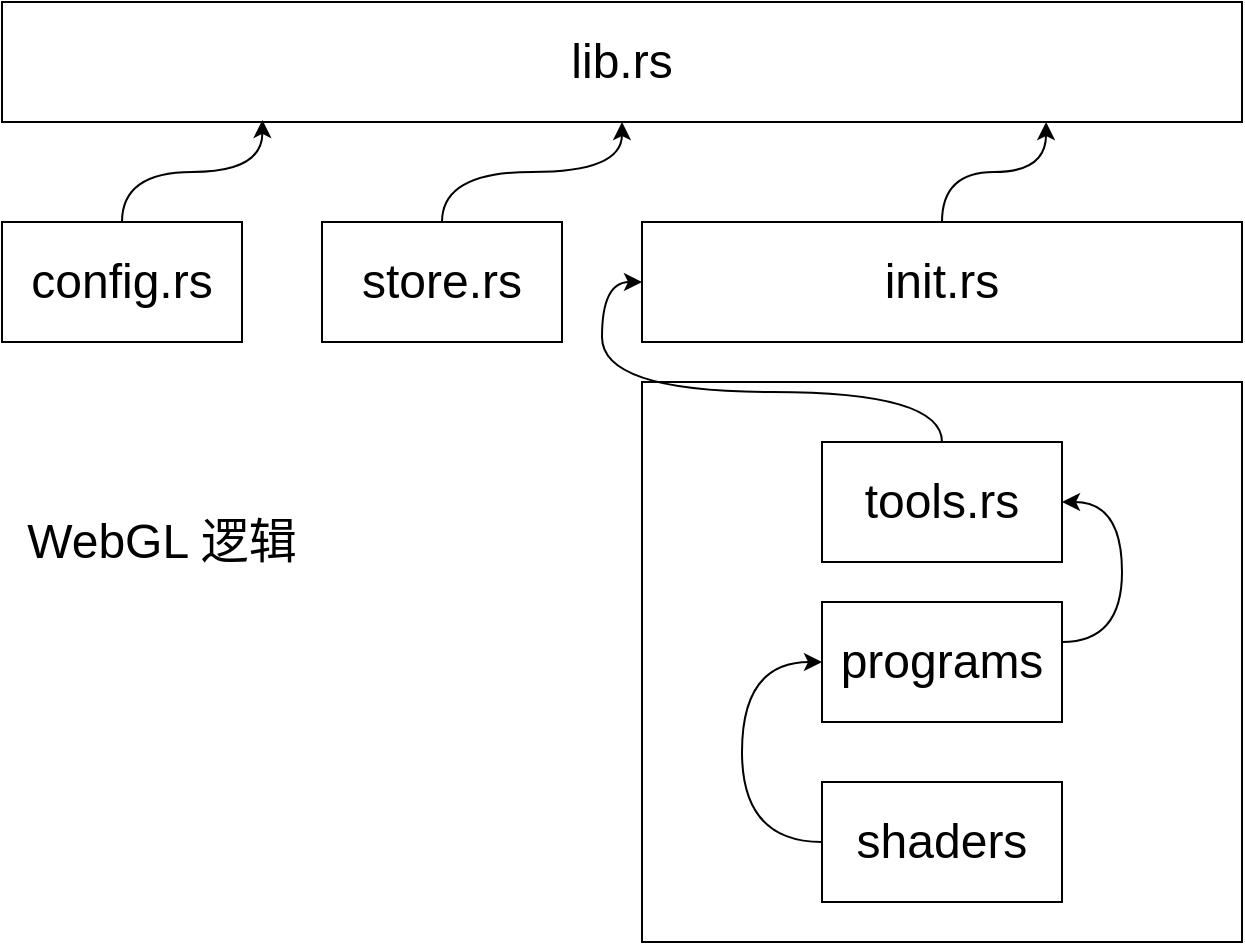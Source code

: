 <mxfile version="14.4.3" type="github">
  <diagram id="br9xavQn8HzBRbiL3zdX" name="Page-1">
    <mxGraphModel dx="1186" dy="707" grid="1" gridSize="10" guides="1" tooltips="1" connect="1" arrows="1" fold="1" page="1" pageScale="1" pageWidth="827" pageHeight="1169" math="0" shadow="0">
      <root>
        <mxCell id="0" />
        <mxCell id="1" parent="0" />
        <mxCell id="Vr31ZsoqSy_SOZ5ecPmL-11" value="" style="rounded=0;whiteSpace=wrap;html=1;" vertex="1" parent="1">
          <mxGeometry x="510" y="680" width="300" height="280" as="geometry" />
        </mxCell>
        <mxCell id="Vr31ZsoqSy_SOZ5ecPmL-1" value="&lt;span style=&quot;font-size: 24px&quot;&gt;lib.rs&lt;/span&gt;" style="rounded=0;whiteSpace=wrap;html=1;" vertex="1" parent="1">
          <mxGeometry x="190" y="490" width="620" height="60" as="geometry" />
        </mxCell>
        <mxCell id="Vr31ZsoqSy_SOZ5ecPmL-19" style="edgeStyle=orthogonalEdgeStyle;curved=1;rounded=0;orthogonalLoop=1;jettySize=auto;html=1;entryX=0.842;entryY=1;entryDx=0;entryDy=0;entryPerimeter=0;" edge="1" parent="1" source="Vr31ZsoqSy_SOZ5ecPmL-3" target="Vr31ZsoqSy_SOZ5ecPmL-1">
          <mxGeometry relative="1" as="geometry" />
        </mxCell>
        <mxCell id="Vr31ZsoqSy_SOZ5ecPmL-3" value="&lt;font style=&quot;font-size: 24px&quot;&gt;init.rs&lt;/font&gt;" style="rounded=0;whiteSpace=wrap;html=1;" vertex="1" parent="1">
          <mxGeometry x="510" y="600" width="300" height="60" as="geometry" />
        </mxCell>
        <mxCell id="Vr31ZsoqSy_SOZ5ecPmL-17" style="edgeStyle=orthogonalEdgeStyle;curved=1;rounded=0;orthogonalLoop=1;jettySize=auto;html=1;" edge="1" parent="1" source="Vr31ZsoqSy_SOZ5ecPmL-4" target="Vr31ZsoqSy_SOZ5ecPmL-1">
          <mxGeometry relative="1" as="geometry" />
        </mxCell>
        <mxCell id="Vr31ZsoqSy_SOZ5ecPmL-4" value="&lt;font style=&quot;font-size: 24px&quot;&gt;store.rs&lt;/font&gt;" style="rounded=0;whiteSpace=wrap;html=1;" vertex="1" parent="1">
          <mxGeometry x="350" y="600" width="120" height="60" as="geometry" />
        </mxCell>
        <mxCell id="Vr31ZsoqSy_SOZ5ecPmL-18" style="edgeStyle=orthogonalEdgeStyle;curved=1;rounded=0;orthogonalLoop=1;jettySize=auto;html=1;entryX=0.21;entryY=0.983;entryDx=0;entryDy=0;entryPerimeter=0;" edge="1" parent="1" source="Vr31ZsoqSy_SOZ5ecPmL-5" target="Vr31ZsoqSy_SOZ5ecPmL-1">
          <mxGeometry relative="1" as="geometry" />
        </mxCell>
        <mxCell id="Vr31ZsoqSy_SOZ5ecPmL-5" value="&lt;font style=&quot;font-size: 24px&quot;&gt;config.rs&lt;/font&gt;" style="rounded=0;whiteSpace=wrap;html=1;" vertex="1" parent="1">
          <mxGeometry x="190" y="600" width="120" height="60" as="geometry" />
        </mxCell>
        <mxCell id="Vr31ZsoqSy_SOZ5ecPmL-16" style="edgeStyle=orthogonalEdgeStyle;curved=1;rounded=0;orthogonalLoop=1;jettySize=auto;html=1;entryX=0;entryY=0.5;entryDx=0;entryDy=0;" edge="1" parent="1" source="Vr31ZsoqSy_SOZ5ecPmL-6" target="Vr31ZsoqSy_SOZ5ecPmL-3">
          <mxGeometry relative="1" as="geometry" />
        </mxCell>
        <mxCell id="Vr31ZsoqSy_SOZ5ecPmL-6" value="&lt;font style=&quot;font-size: 24px&quot;&gt;tools.rs&lt;/font&gt;" style="rounded=0;whiteSpace=wrap;html=1;" vertex="1" parent="1">
          <mxGeometry x="600" y="710" width="120" height="60" as="geometry" />
        </mxCell>
        <mxCell id="Vr31ZsoqSy_SOZ5ecPmL-15" style="edgeStyle=orthogonalEdgeStyle;curved=1;rounded=0;orthogonalLoop=1;jettySize=auto;html=1;entryX=1;entryY=0.5;entryDx=0;entryDy=0;" edge="1" parent="1" source="Vr31ZsoqSy_SOZ5ecPmL-7" target="Vr31ZsoqSy_SOZ5ecPmL-6">
          <mxGeometry relative="1" as="geometry">
            <Array as="points">
              <mxPoint x="750" y="810" />
              <mxPoint x="750" y="740" />
            </Array>
          </mxGeometry>
        </mxCell>
        <mxCell id="Vr31ZsoqSy_SOZ5ecPmL-7" value="&lt;span style=&quot;font-size: 24px&quot;&gt;programs&lt;/span&gt;" style="rounded=0;whiteSpace=wrap;html=1;" vertex="1" parent="1">
          <mxGeometry x="600" y="790" width="120" height="60" as="geometry" />
        </mxCell>
        <mxCell id="Vr31ZsoqSy_SOZ5ecPmL-14" style="edgeStyle=orthogonalEdgeStyle;rounded=0;orthogonalLoop=1;jettySize=auto;html=1;entryX=0;entryY=0.5;entryDx=0;entryDy=0;curved=1;" edge="1" parent="1" source="Vr31ZsoqSy_SOZ5ecPmL-8" target="Vr31ZsoqSy_SOZ5ecPmL-7">
          <mxGeometry relative="1" as="geometry">
            <Array as="points">
              <mxPoint x="560" y="910" />
              <mxPoint x="560" y="820" />
            </Array>
          </mxGeometry>
        </mxCell>
        <mxCell id="Vr31ZsoqSy_SOZ5ecPmL-8" value="&lt;span style=&quot;font-size: 24px&quot;&gt;shaders&lt;/span&gt;" style="rounded=0;whiteSpace=wrap;html=1;" vertex="1" parent="1">
          <mxGeometry x="600" y="880" width="120" height="60" as="geometry" />
        </mxCell>
        <mxCell id="Vr31ZsoqSy_SOZ5ecPmL-12" value="&lt;font style=&quot;font-size: 24px&quot;&gt;WebGL 逻辑&lt;/font&gt;" style="text;html=1;strokeColor=none;fillColor=none;align=center;verticalAlign=middle;whiteSpace=wrap;rounded=0;" vertex="1" parent="1">
          <mxGeometry x="190" y="750" width="160" height="20" as="geometry" />
        </mxCell>
      </root>
    </mxGraphModel>
  </diagram>
</mxfile>
